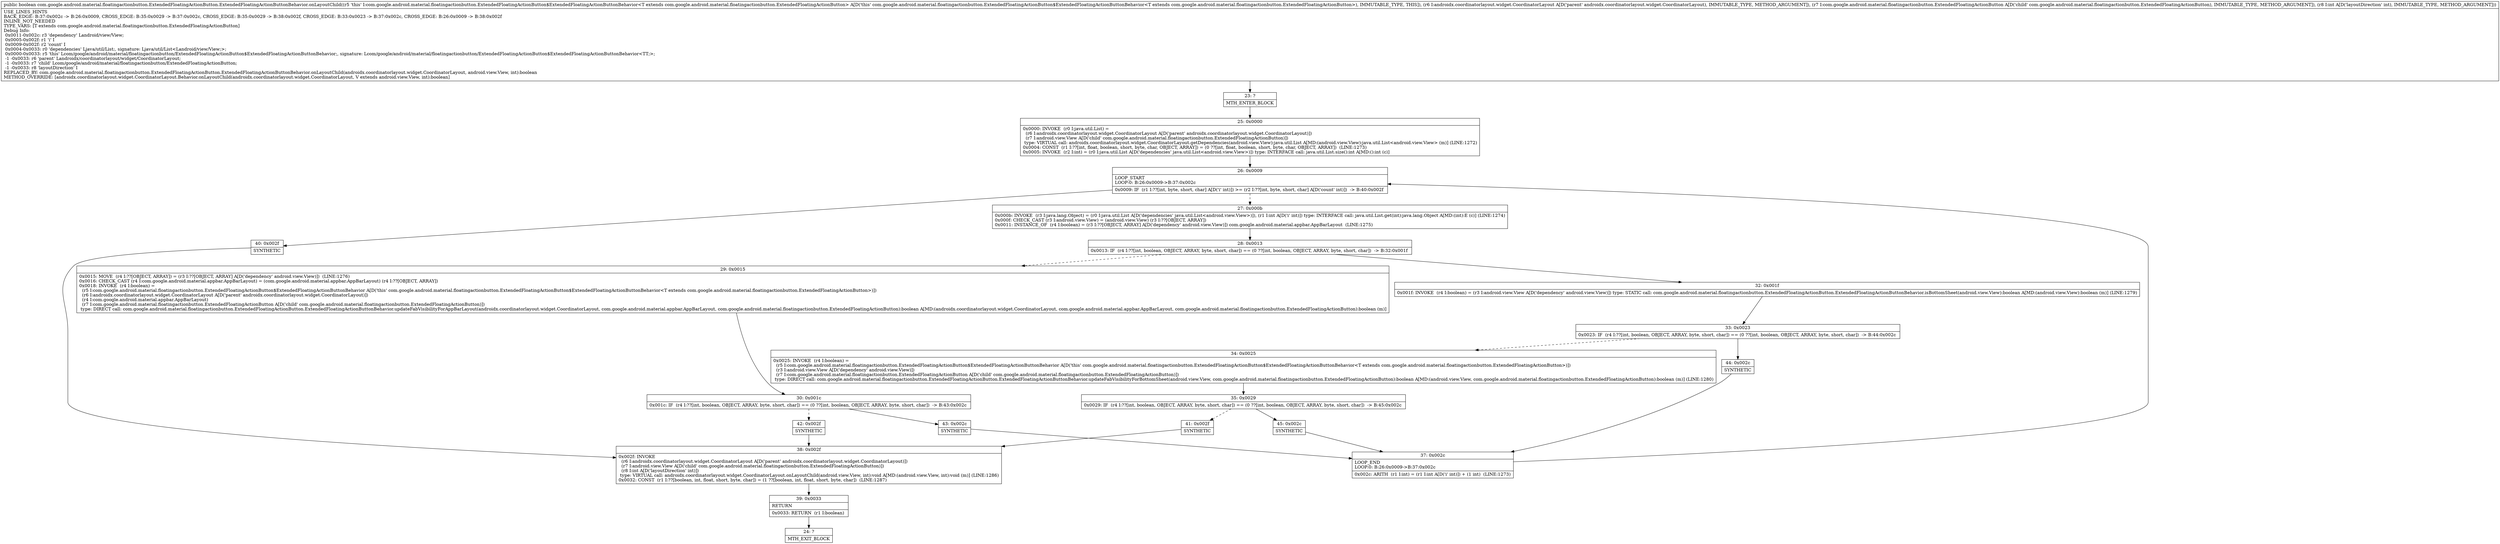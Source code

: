 digraph "CFG forcom.google.android.material.floatingactionbutton.ExtendedFloatingActionButton.ExtendedFloatingActionButtonBehavior.onLayoutChild(Landroidx\/coordinatorlayout\/widget\/CoordinatorLayout;Lcom\/google\/android\/material\/floatingactionbutton\/ExtendedFloatingActionButton;I)Z" {
Node_23 [shape=record,label="{23\:\ ?|MTH_ENTER_BLOCK\l}"];
Node_25 [shape=record,label="{25\:\ 0x0000|0x0000: INVOKE  (r0 I:java.util.List) = \l  (r6 I:androidx.coordinatorlayout.widget.CoordinatorLayout A[D('parent' androidx.coordinatorlayout.widget.CoordinatorLayout)])\l  (r7 I:android.view.View A[D('child' com.google.android.material.floatingactionbutton.ExtendedFloatingActionButton)])\l type: VIRTUAL call: androidx.coordinatorlayout.widget.CoordinatorLayout.getDependencies(android.view.View):java.util.List A[MD:(android.view.View):java.util.List\<android.view.View\> (m)] (LINE:1272)\l0x0004: CONST  (r1 I:??[int, float, boolean, short, byte, char, OBJECT, ARRAY]) = (0 ??[int, float, boolean, short, byte, char, OBJECT, ARRAY])  (LINE:1273)\l0x0005: INVOKE  (r2 I:int) = (r0 I:java.util.List A[D('dependencies' java.util.List\<android.view.View\>)]) type: INTERFACE call: java.util.List.size():int A[MD:():int (c)]\l}"];
Node_26 [shape=record,label="{26\:\ 0x0009|LOOP_START\lLOOP:0: B:26:0x0009\-\>B:37:0x002c\l|0x0009: IF  (r1 I:??[int, byte, short, char] A[D('i' int)]) \>= (r2 I:??[int, byte, short, char] A[D('count' int)])  \-\> B:40:0x002f \l}"];
Node_27 [shape=record,label="{27\:\ 0x000b|0x000b: INVOKE  (r3 I:java.lang.Object) = (r0 I:java.util.List A[D('dependencies' java.util.List\<android.view.View\>)]), (r1 I:int A[D('i' int)]) type: INTERFACE call: java.util.List.get(int):java.lang.Object A[MD:(int):E (c)] (LINE:1274)\l0x000f: CHECK_CAST (r3 I:android.view.View) = (android.view.View) (r3 I:??[OBJECT, ARRAY]) \l0x0011: INSTANCE_OF  (r4 I:boolean) = (r3 I:??[OBJECT, ARRAY] A[D('dependency' android.view.View)]) com.google.android.material.appbar.AppBarLayout  (LINE:1275)\l}"];
Node_28 [shape=record,label="{28\:\ 0x0013|0x0013: IF  (r4 I:??[int, boolean, OBJECT, ARRAY, byte, short, char]) == (0 ??[int, boolean, OBJECT, ARRAY, byte, short, char])  \-\> B:32:0x001f \l}"];
Node_29 [shape=record,label="{29\:\ 0x0015|0x0015: MOVE  (r4 I:??[OBJECT, ARRAY]) = (r3 I:??[OBJECT, ARRAY] A[D('dependency' android.view.View)])  (LINE:1276)\l0x0016: CHECK_CAST (r4 I:com.google.android.material.appbar.AppBarLayout) = (com.google.android.material.appbar.AppBarLayout) (r4 I:??[OBJECT, ARRAY]) \l0x0018: INVOKE  (r4 I:boolean) = \l  (r5 I:com.google.android.material.floatingactionbutton.ExtendedFloatingActionButton$ExtendedFloatingActionButtonBehavior A[D('this' com.google.android.material.floatingactionbutton.ExtendedFloatingActionButton$ExtendedFloatingActionButtonBehavior\<T extends com.google.android.material.floatingactionbutton.ExtendedFloatingActionButton\>)])\l  (r6 I:androidx.coordinatorlayout.widget.CoordinatorLayout A[D('parent' androidx.coordinatorlayout.widget.CoordinatorLayout)])\l  (r4 I:com.google.android.material.appbar.AppBarLayout)\l  (r7 I:com.google.android.material.floatingactionbutton.ExtendedFloatingActionButton A[D('child' com.google.android.material.floatingactionbutton.ExtendedFloatingActionButton)])\l type: DIRECT call: com.google.android.material.floatingactionbutton.ExtendedFloatingActionButton.ExtendedFloatingActionButtonBehavior.updateFabVisibilityForAppBarLayout(androidx.coordinatorlayout.widget.CoordinatorLayout, com.google.android.material.appbar.AppBarLayout, com.google.android.material.floatingactionbutton.ExtendedFloatingActionButton):boolean A[MD:(androidx.coordinatorlayout.widget.CoordinatorLayout, com.google.android.material.appbar.AppBarLayout, com.google.android.material.floatingactionbutton.ExtendedFloatingActionButton):boolean (m)]\l}"];
Node_30 [shape=record,label="{30\:\ 0x001c|0x001c: IF  (r4 I:??[int, boolean, OBJECT, ARRAY, byte, short, char]) == (0 ??[int, boolean, OBJECT, ARRAY, byte, short, char])  \-\> B:43:0x002c \l}"];
Node_42 [shape=record,label="{42\:\ 0x002f|SYNTHETIC\l}"];
Node_38 [shape=record,label="{38\:\ 0x002f|0x002f: INVOKE  \l  (r6 I:androidx.coordinatorlayout.widget.CoordinatorLayout A[D('parent' androidx.coordinatorlayout.widget.CoordinatorLayout)])\l  (r7 I:android.view.View A[D('child' com.google.android.material.floatingactionbutton.ExtendedFloatingActionButton)])\l  (r8 I:int A[D('layoutDirection' int)])\l type: VIRTUAL call: androidx.coordinatorlayout.widget.CoordinatorLayout.onLayoutChild(android.view.View, int):void A[MD:(android.view.View, int):void (m)] (LINE:1286)\l0x0032: CONST  (r1 I:??[boolean, int, float, short, byte, char]) = (1 ??[boolean, int, float, short, byte, char])  (LINE:1287)\l}"];
Node_39 [shape=record,label="{39\:\ 0x0033|RETURN\l|0x0033: RETURN  (r1 I:boolean) \l}"];
Node_24 [shape=record,label="{24\:\ ?|MTH_EXIT_BLOCK\l}"];
Node_43 [shape=record,label="{43\:\ 0x002c|SYNTHETIC\l}"];
Node_37 [shape=record,label="{37\:\ 0x002c|LOOP_END\lLOOP:0: B:26:0x0009\-\>B:37:0x002c\l|0x002c: ARITH  (r1 I:int) = (r1 I:int A[D('i' int)]) + (1 int)  (LINE:1273)\l}"];
Node_32 [shape=record,label="{32\:\ 0x001f|0x001f: INVOKE  (r4 I:boolean) = (r3 I:android.view.View A[D('dependency' android.view.View)]) type: STATIC call: com.google.android.material.floatingactionbutton.ExtendedFloatingActionButton.ExtendedFloatingActionButtonBehavior.isBottomSheet(android.view.View):boolean A[MD:(android.view.View):boolean (m)] (LINE:1279)\l}"];
Node_33 [shape=record,label="{33\:\ 0x0023|0x0023: IF  (r4 I:??[int, boolean, OBJECT, ARRAY, byte, short, char]) == (0 ??[int, boolean, OBJECT, ARRAY, byte, short, char])  \-\> B:44:0x002c \l}"];
Node_34 [shape=record,label="{34\:\ 0x0025|0x0025: INVOKE  (r4 I:boolean) = \l  (r5 I:com.google.android.material.floatingactionbutton.ExtendedFloatingActionButton$ExtendedFloatingActionButtonBehavior A[D('this' com.google.android.material.floatingactionbutton.ExtendedFloatingActionButton$ExtendedFloatingActionButtonBehavior\<T extends com.google.android.material.floatingactionbutton.ExtendedFloatingActionButton\>)])\l  (r3 I:android.view.View A[D('dependency' android.view.View)])\l  (r7 I:com.google.android.material.floatingactionbutton.ExtendedFloatingActionButton A[D('child' com.google.android.material.floatingactionbutton.ExtendedFloatingActionButton)])\l type: DIRECT call: com.google.android.material.floatingactionbutton.ExtendedFloatingActionButton.ExtendedFloatingActionButtonBehavior.updateFabVisibilityForBottomSheet(android.view.View, com.google.android.material.floatingactionbutton.ExtendedFloatingActionButton):boolean A[MD:(android.view.View, com.google.android.material.floatingactionbutton.ExtendedFloatingActionButton):boolean (m)] (LINE:1280)\l}"];
Node_35 [shape=record,label="{35\:\ 0x0029|0x0029: IF  (r4 I:??[int, boolean, OBJECT, ARRAY, byte, short, char]) == (0 ??[int, boolean, OBJECT, ARRAY, byte, short, char])  \-\> B:45:0x002c \l}"];
Node_41 [shape=record,label="{41\:\ 0x002f|SYNTHETIC\l}"];
Node_45 [shape=record,label="{45\:\ 0x002c|SYNTHETIC\l}"];
Node_44 [shape=record,label="{44\:\ 0x002c|SYNTHETIC\l}"];
Node_40 [shape=record,label="{40\:\ 0x002f|SYNTHETIC\l}"];
MethodNode[shape=record,label="{public boolean com.google.android.material.floatingactionbutton.ExtendedFloatingActionButton.ExtendedFloatingActionButtonBehavior.onLayoutChild((r5 'this' I:com.google.android.material.floatingactionbutton.ExtendedFloatingActionButton$ExtendedFloatingActionButtonBehavior\<T extends com.google.android.material.floatingactionbutton.ExtendedFloatingActionButton\> A[D('this' com.google.android.material.floatingactionbutton.ExtendedFloatingActionButton$ExtendedFloatingActionButtonBehavior\<T extends com.google.android.material.floatingactionbutton.ExtendedFloatingActionButton\>), IMMUTABLE_TYPE, THIS]), (r6 I:androidx.coordinatorlayout.widget.CoordinatorLayout A[D('parent' androidx.coordinatorlayout.widget.CoordinatorLayout), IMMUTABLE_TYPE, METHOD_ARGUMENT]), (r7 I:com.google.android.material.floatingactionbutton.ExtendedFloatingActionButton A[D('child' com.google.android.material.floatingactionbutton.ExtendedFloatingActionButton), IMMUTABLE_TYPE, METHOD_ARGUMENT]), (r8 I:int A[D('layoutDirection' int), IMMUTABLE_TYPE, METHOD_ARGUMENT]))  | USE_LINES_HINTS\lBACK_EDGE: B:37:0x002c \-\> B:26:0x0009, CROSS_EDGE: B:35:0x0029 \-\> B:37:0x002c, CROSS_EDGE: B:35:0x0029 \-\> B:38:0x002f, CROSS_EDGE: B:33:0x0023 \-\> B:37:0x002c, CROSS_EDGE: B:26:0x0009 \-\> B:38:0x002f\lINLINE_NOT_NEEDED\lTYPE_VARS: [T extends com.google.android.material.floatingactionbutton.ExtendedFloatingActionButton]\lDebug Info:\l  0x0011\-0x002c: r3 'dependency' Landroid\/view\/View;\l  0x0005\-0x002f: r1 'i' I\l  0x0009\-0x002f: r2 'count' I\l  0x0004\-0x0033: r0 'dependencies' Ljava\/util\/List;, signature: Ljava\/util\/List\<Landroid\/view\/View;\>;\l  0x0000\-0x0033: r5 'this' Lcom\/google\/android\/material\/floatingactionbutton\/ExtendedFloatingActionButton$ExtendedFloatingActionButtonBehavior;, signature: Lcom\/google\/android\/material\/floatingactionbutton\/ExtendedFloatingActionButton$ExtendedFloatingActionButtonBehavior\<TT;\>;\l  \-1 \-0x0033: r6 'parent' Landroidx\/coordinatorlayout\/widget\/CoordinatorLayout;\l  \-1 \-0x0033: r7 'child' Lcom\/google\/android\/material\/floatingactionbutton\/ExtendedFloatingActionButton;\l  \-1 \-0x0033: r8 'layoutDirection' I\lREPLACED_BY: com.google.android.material.floatingactionbutton.ExtendedFloatingActionButton.ExtendedFloatingActionButtonBehavior.onLayoutChild(androidx.coordinatorlayout.widget.CoordinatorLayout, android.view.View, int):boolean\lMETHOD_OVERRIDE: [androidx.coordinatorlayout.widget.CoordinatorLayout.Behavior.onLayoutChild(androidx.coordinatorlayout.widget.CoordinatorLayout, V extends android.view.View, int):boolean]\l}"];
MethodNode -> Node_23;Node_23 -> Node_25;
Node_25 -> Node_26;
Node_26 -> Node_27[style=dashed];
Node_26 -> Node_40;
Node_27 -> Node_28;
Node_28 -> Node_29[style=dashed];
Node_28 -> Node_32;
Node_29 -> Node_30;
Node_30 -> Node_42[style=dashed];
Node_30 -> Node_43;
Node_42 -> Node_38;
Node_38 -> Node_39;
Node_39 -> Node_24;
Node_43 -> Node_37;
Node_37 -> Node_26;
Node_32 -> Node_33;
Node_33 -> Node_34[style=dashed];
Node_33 -> Node_44;
Node_34 -> Node_35;
Node_35 -> Node_41[style=dashed];
Node_35 -> Node_45;
Node_41 -> Node_38;
Node_45 -> Node_37;
Node_44 -> Node_37;
Node_40 -> Node_38;
}

